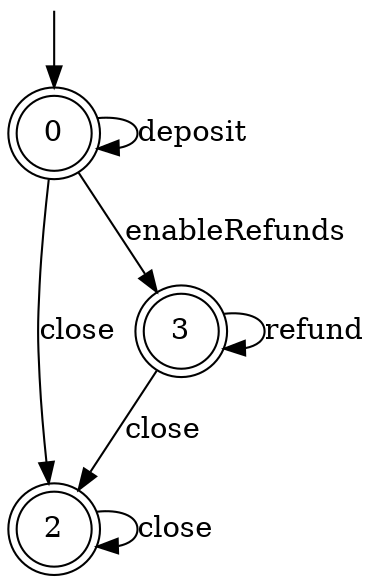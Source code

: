 digraph g {

	s0 [shape="doublecircle" label="0"];
	s2 [shape="doublecircle" label="2"];
	s3 [shape="doublecircle" label="3"];
	s0 -> s2 [label="close"];
	s0 -> s3 [label="enableRefunds"];
	s0 -> s0 [label="deposit"];
	s2 -> s2 [label="close"];
	s3 -> s2 [label="close"];
	s3 -> s3 [label="refund"];

__start0 [label="" shape="none" width="0" height="0"];
__start0 -> s0;

}
